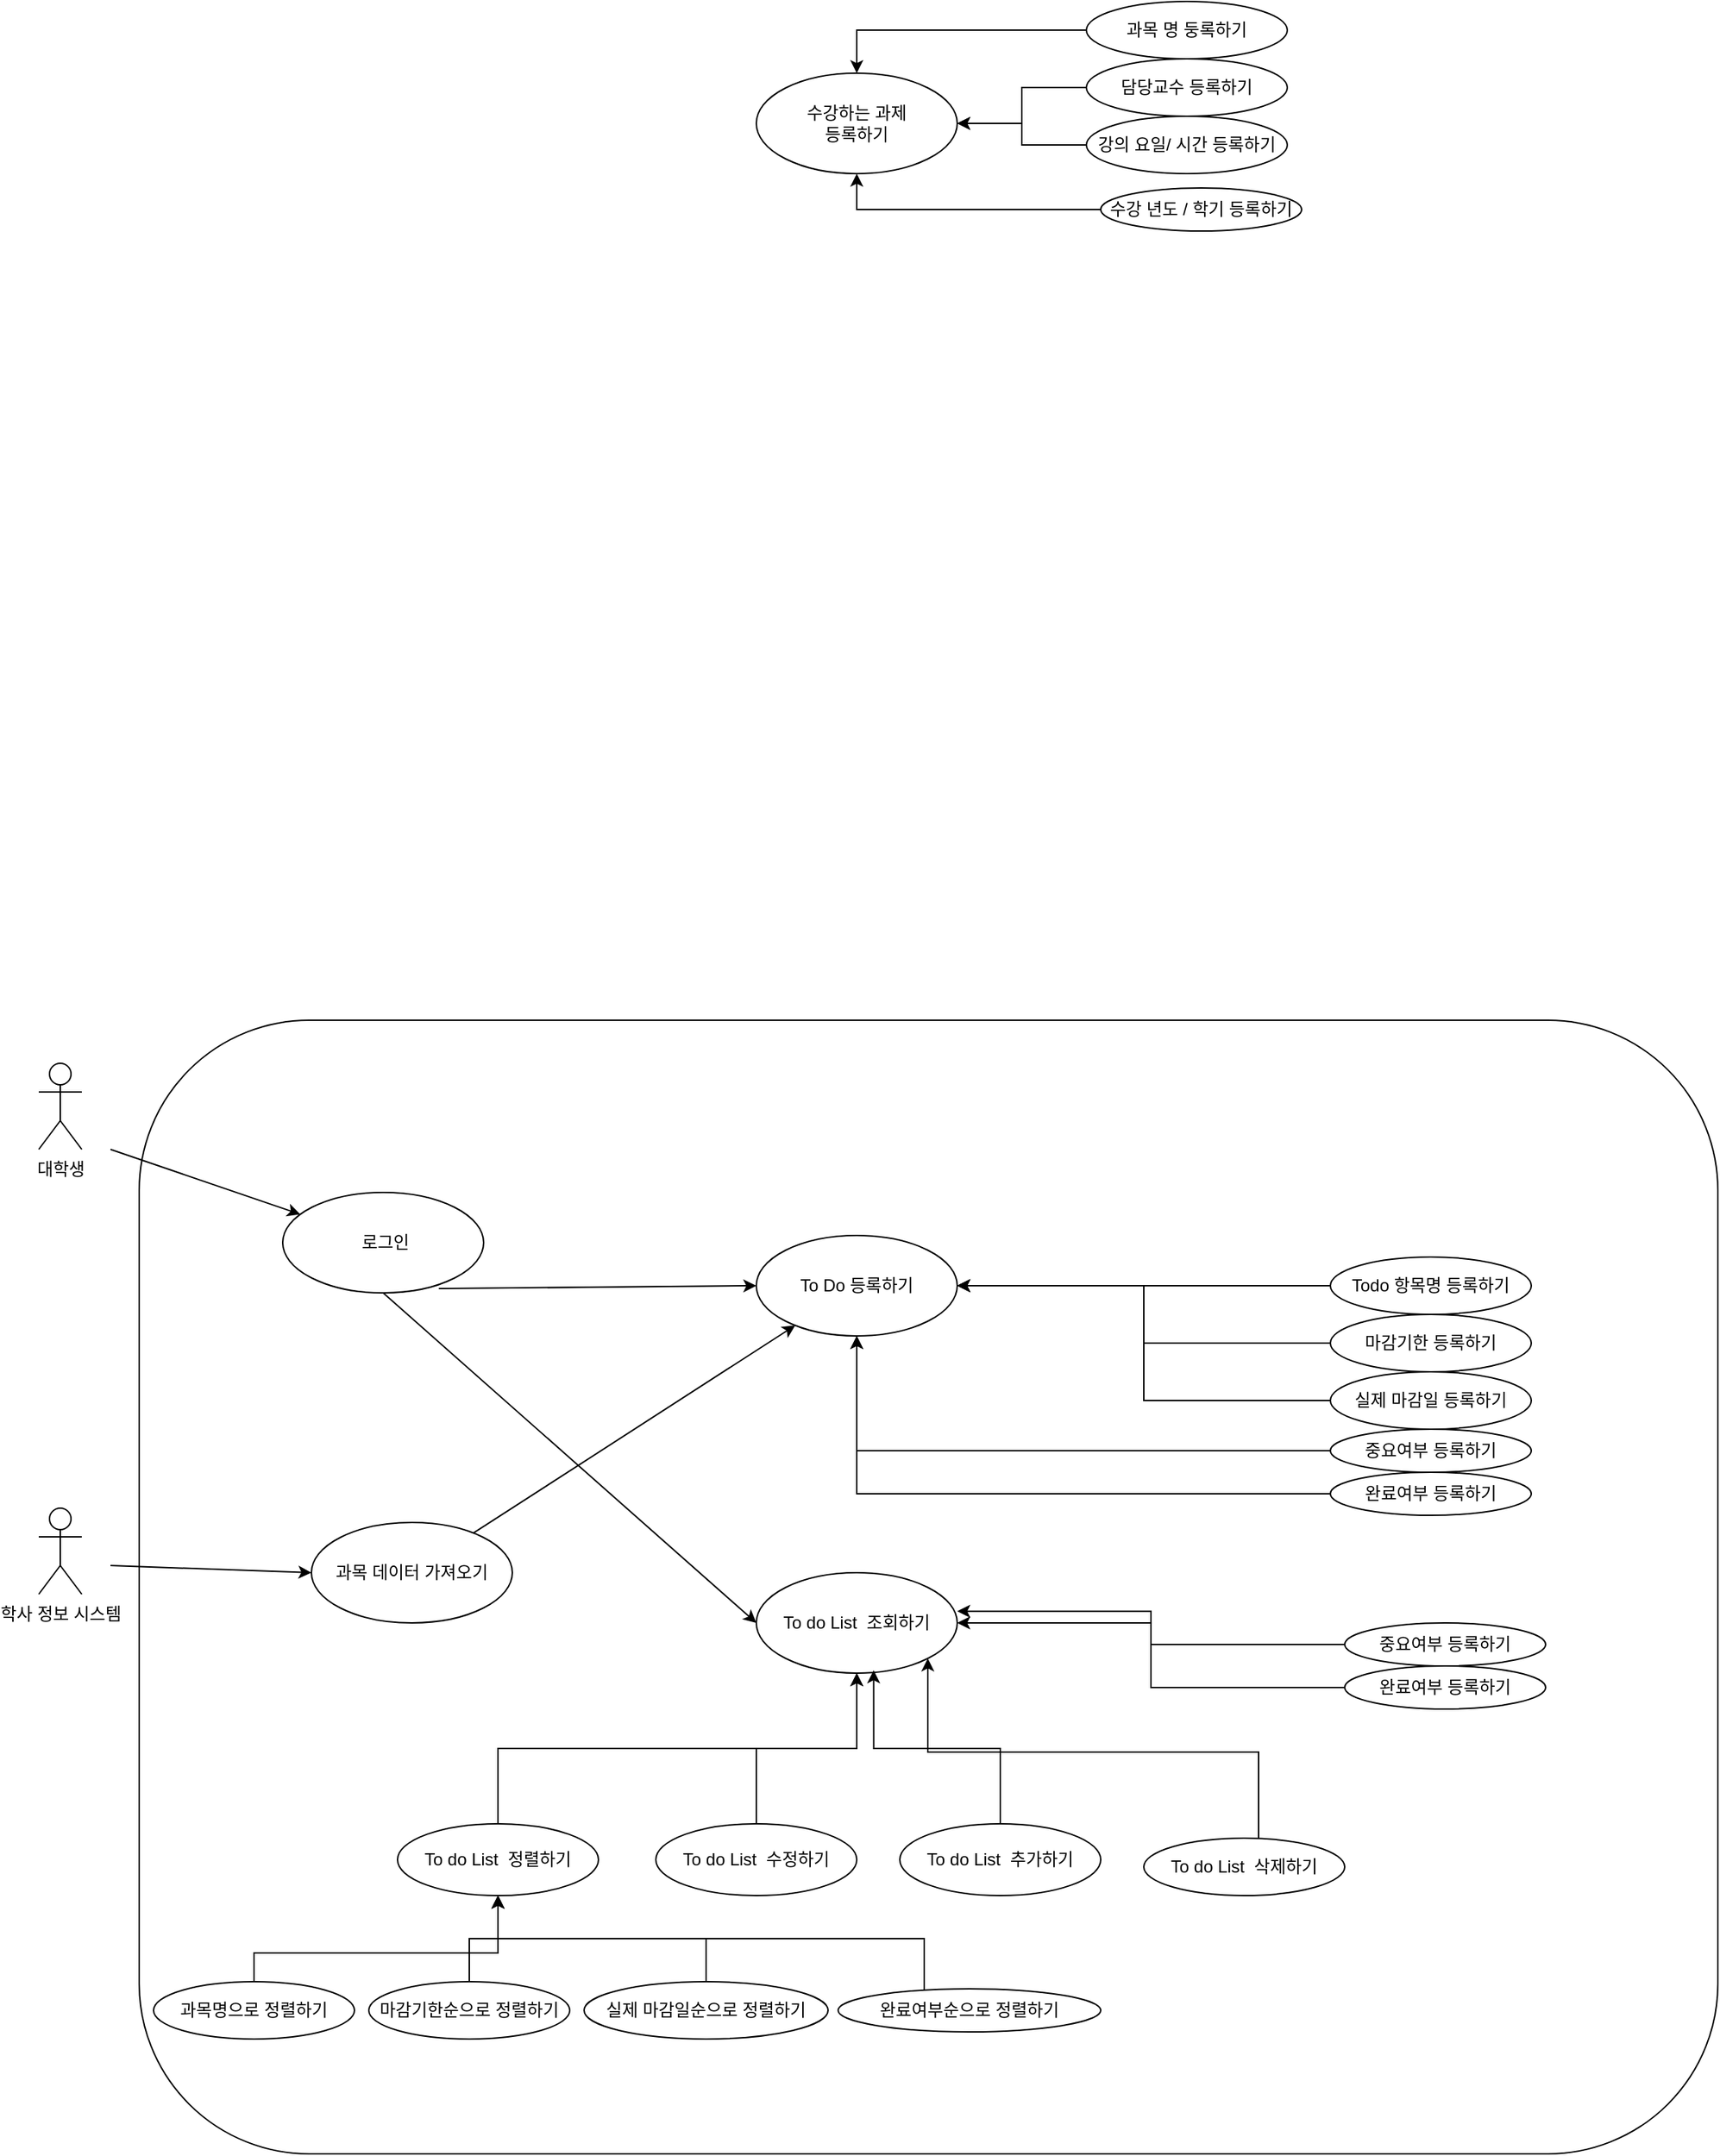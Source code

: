 <mxfile version="24.8.4">
  <diagram name="페이지-1" id="hXn3ez5PrBHBoCTHGb-N">
    <mxGraphModel dx="1500" dy="1965" grid="1" gridSize="10" guides="1" tooltips="1" connect="1" arrows="1" fold="1" page="1" pageScale="1" pageWidth="827" pageHeight="1169" math="0" shadow="0">
      <root>
        <mxCell id="0" />
        <mxCell id="1" parent="0" />
        <mxCell id="JOlXU6-3wr15zM9Gxf06-84" value="" style="rounded=1;whiteSpace=wrap;html=1;" vertex="1" parent="1">
          <mxGeometry x="210" y="130" width="1100" height="790" as="geometry" />
        </mxCell>
        <mxCell id="h4gwQPKFGp30rWanmRoc-1" value="대학생" style="shape=umlActor;verticalLabelPosition=bottom;verticalAlign=top;html=1;outlineConnect=0;" parent="1" vertex="1">
          <mxGeometry x="140" y="160" width="30" height="60" as="geometry" />
        </mxCell>
        <mxCell id="JOlXU6-3wr15zM9Gxf06-2" value="&amp;nbsp;로그인" style="ellipse;whiteSpace=wrap;html=1;" vertex="1" parent="1">
          <mxGeometry x="310" y="250" width="140" height="70" as="geometry" />
        </mxCell>
        <mxCell id="JOlXU6-3wr15zM9Gxf06-5" value="" style="endArrow=classic;html=1;rounded=0;" edge="1" parent="1" target="JOlXU6-3wr15zM9Gxf06-2">
          <mxGeometry width="50" height="50" relative="1" as="geometry">
            <mxPoint x="190" y="220" as="sourcePoint" />
            <mxPoint x="200" y="210" as="targetPoint" />
          </mxGeometry>
        </mxCell>
        <mxCell id="JOlXU6-3wr15zM9Gxf06-6" value="학사 정보 시스템&lt;div&gt;&lt;br&gt;&lt;/div&gt;" style="shape=umlActor;verticalLabelPosition=bottom;verticalAlign=top;html=1;outlineConnect=0;" vertex="1" parent="1">
          <mxGeometry x="140" y="470" width="30" height="60" as="geometry" />
        </mxCell>
        <mxCell id="JOlXU6-3wr15zM9Gxf06-9" value="수강하는 과제&lt;br&gt;등록하기" style="ellipse;whiteSpace=wrap;html=1;" vertex="1" parent="1">
          <mxGeometry x="640" y="-530" width="140" height="70" as="geometry" />
        </mxCell>
        <mxCell id="JOlXU6-3wr15zM9Gxf06-10" value="To Do 등록하기" style="ellipse;whiteSpace=wrap;html=1;" vertex="1" parent="1">
          <mxGeometry x="640" y="280" width="140" height="70" as="geometry" />
        </mxCell>
        <mxCell id="JOlXU6-3wr15zM9Gxf06-11" value="To do List&amp;nbsp; 조회하기" style="ellipse;whiteSpace=wrap;html=1;" vertex="1" parent="1">
          <mxGeometry x="640" y="515" width="140" height="70" as="geometry" />
        </mxCell>
        <mxCell id="JOlXU6-3wr15zM9Gxf06-13" value="" style="endArrow=classic;html=1;rounded=0;entryX=0;entryY=0.5;entryDx=0;entryDy=0;exitX=0.777;exitY=0.957;exitDx=0;exitDy=0;exitPerimeter=0;" edge="1" parent="1" source="JOlXU6-3wr15zM9Gxf06-2" target="JOlXU6-3wr15zM9Gxf06-10">
          <mxGeometry width="50" height="50" relative="1" as="geometry">
            <mxPoint x="430" y="320" as="sourcePoint" />
            <mxPoint x="580" y="367" as="targetPoint" />
          </mxGeometry>
        </mxCell>
        <mxCell id="JOlXU6-3wr15zM9Gxf06-14" value="" style="endArrow=classic;html=1;rounded=0;entryX=0;entryY=0.5;entryDx=0;entryDy=0;" edge="1" parent="1" target="JOlXU6-3wr15zM9Gxf06-11">
          <mxGeometry width="50" height="50" relative="1" as="geometry">
            <mxPoint x="380" y="320" as="sourcePoint" />
            <mxPoint x="530" y="367" as="targetPoint" />
          </mxGeometry>
        </mxCell>
        <mxCell id="JOlXU6-3wr15zM9Gxf06-23" style="edgeStyle=orthogonalEdgeStyle;rounded=0;orthogonalLoop=1;jettySize=auto;html=1;" edge="1" parent="1" source="JOlXU6-3wr15zM9Gxf06-16" target="JOlXU6-3wr15zM9Gxf06-9">
          <mxGeometry relative="1" as="geometry" />
        </mxCell>
        <mxCell id="JOlXU6-3wr15zM9Gxf06-16" value="과목 명 둥록하기" style="ellipse;whiteSpace=wrap;html=1;" vertex="1" parent="1">
          <mxGeometry x="870" y="-580" width="140" height="40" as="geometry" />
        </mxCell>
        <mxCell id="JOlXU6-3wr15zM9Gxf06-24" style="edgeStyle=orthogonalEdgeStyle;rounded=0;orthogonalLoop=1;jettySize=auto;html=1;" edge="1" parent="1" source="JOlXU6-3wr15zM9Gxf06-18" target="JOlXU6-3wr15zM9Gxf06-9">
          <mxGeometry relative="1" as="geometry" />
        </mxCell>
        <mxCell id="JOlXU6-3wr15zM9Gxf06-18" value="담당교수 등록하기" style="ellipse;whiteSpace=wrap;html=1;" vertex="1" parent="1">
          <mxGeometry x="870" y="-540" width="140" height="40" as="geometry" />
        </mxCell>
        <mxCell id="JOlXU6-3wr15zM9Gxf06-29" style="edgeStyle=orthogonalEdgeStyle;rounded=0;orthogonalLoop=1;jettySize=auto;html=1;" edge="1" parent="1" source="JOlXU6-3wr15zM9Gxf06-19" target="JOlXU6-3wr15zM9Gxf06-9">
          <mxGeometry relative="1" as="geometry" />
        </mxCell>
        <mxCell id="JOlXU6-3wr15zM9Gxf06-19" value="강의 요일/ 시간 등록하기" style="ellipse;whiteSpace=wrap;html=1;" vertex="1" parent="1">
          <mxGeometry x="870" y="-500" width="140" height="40" as="geometry" />
        </mxCell>
        <mxCell id="JOlXU6-3wr15zM9Gxf06-28" style="edgeStyle=orthogonalEdgeStyle;rounded=0;orthogonalLoop=1;jettySize=auto;html=1;" edge="1" parent="1" source="JOlXU6-3wr15zM9Gxf06-20" target="JOlXU6-3wr15zM9Gxf06-9">
          <mxGeometry relative="1" as="geometry" />
        </mxCell>
        <mxCell id="JOlXU6-3wr15zM9Gxf06-20" value="수강 년도 / 학기 등록하기" style="ellipse;whiteSpace=wrap;html=1;" vertex="1" parent="1">
          <mxGeometry x="880" y="-450" width="140" height="30" as="geometry" />
        </mxCell>
        <mxCell id="JOlXU6-3wr15zM9Gxf06-34" value="Todo 항목명 등록하기" style="ellipse;whiteSpace=wrap;html=1;" vertex="1" parent="1">
          <mxGeometry x="1040" y="295" width="140" height="40" as="geometry" />
        </mxCell>
        <mxCell id="JOlXU6-3wr15zM9Gxf06-35" style="edgeStyle=orthogonalEdgeStyle;rounded=0;orthogonalLoop=1;jettySize=auto;html=1;" edge="1" source="JOlXU6-3wr15zM9Gxf06-36" parent="1" target="JOlXU6-3wr15zM9Gxf06-10">
          <mxGeometry relative="1" as="geometry">
            <mxPoint x="950" y="380" as="targetPoint" />
          </mxGeometry>
        </mxCell>
        <mxCell id="JOlXU6-3wr15zM9Gxf06-36" value="마감기한 등록하기" style="ellipse;whiteSpace=wrap;html=1;" vertex="1" parent="1">
          <mxGeometry x="1040" y="335" width="140" height="40" as="geometry" />
        </mxCell>
        <mxCell id="JOlXU6-3wr15zM9Gxf06-37" style="edgeStyle=orthogonalEdgeStyle;rounded=0;orthogonalLoop=1;jettySize=auto;html=1;entryX=1;entryY=0.5;entryDx=0;entryDy=0;" edge="1" source="JOlXU6-3wr15zM9Gxf06-38" parent="1" target="JOlXU6-3wr15zM9Gxf06-10">
          <mxGeometry relative="1" as="geometry">
            <mxPoint x="950" y="380" as="targetPoint" />
          </mxGeometry>
        </mxCell>
        <mxCell id="JOlXU6-3wr15zM9Gxf06-38" value="실제 마감일 등록하기" style="ellipse;whiteSpace=wrap;html=1;" vertex="1" parent="1">
          <mxGeometry x="1040" y="375" width="140" height="40" as="geometry" />
        </mxCell>
        <mxCell id="JOlXU6-3wr15zM9Gxf06-50" style="edgeStyle=orthogonalEdgeStyle;rounded=0;orthogonalLoop=1;jettySize=auto;html=1;exitX=0;exitY=0.5;exitDx=0;exitDy=0;" edge="1" parent="1" source="JOlXU6-3wr15zM9Gxf06-39" target="JOlXU6-3wr15zM9Gxf06-10">
          <mxGeometry relative="1" as="geometry">
            <mxPoint x="760" y="420" as="targetPoint" />
          </mxGeometry>
        </mxCell>
        <mxCell id="JOlXU6-3wr15zM9Gxf06-39" value="완료여부 등록하기" style="ellipse;whiteSpace=wrap;html=1;" vertex="1" parent="1">
          <mxGeometry x="1040" y="445" width="140" height="30" as="geometry" />
        </mxCell>
        <mxCell id="JOlXU6-3wr15zM9Gxf06-41" style="edgeStyle=orthogonalEdgeStyle;rounded=0;orthogonalLoop=1;jettySize=auto;html=1;" edge="1" source="JOlXU6-3wr15zM9Gxf06-34" parent="1" target="JOlXU6-3wr15zM9Gxf06-10">
          <mxGeometry relative="1" as="geometry">
            <mxPoint x="880" y="345" as="targetPoint" />
            <Array as="points">
              <mxPoint x="780" y="300" />
              <mxPoint x="780" y="300" />
            </Array>
          </mxGeometry>
        </mxCell>
        <mxCell id="JOlXU6-3wr15zM9Gxf06-42" value="과목 데이터 가져오기" style="ellipse;whiteSpace=wrap;html=1;" vertex="1" parent="1">
          <mxGeometry x="330" y="480" width="140" height="70" as="geometry" />
        </mxCell>
        <mxCell id="JOlXU6-3wr15zM9Gxf06-43" value="" style="endArrow=classic;html=1;rounded=0;entryX=0;entryY=0.5;entryDx=0;entryDy=0;" edge="1" parent="1" target="JOlXU6-3wr15zM9Gxf06-42">
          <mxGeometry width="50" height="50" relative="1" as="geometry">
            <mxPoint x="190" y="510" as="sourcePoint" />
            <mxPoint x="340" y="557" as="targetPoint" />
          </mxGeometry>
        </mxCell>
        <mxCell id="JOlXU6-3wr15zM9Gxf06-44" value="" style="endArrow=classic;html=1;rounded=0;" edge="1" parent="1" source="JOlXU6-3wr15zM9Gxf06-42" target="JOlXU6-3wr15zM9Gxf06-10">
          <mxGeometry width="50" height="50" relative="1" as="geometry">
            <mxPoint x="470" y="510" as="sourcePoint" />
            <mxPoint x="610" y="515" as="targetPoint" />
          </mxGeometry>
        </mxCell>
        <mxCell id="JOlXU6-3wr15zM9Gxf06-51" value="중요여부 등록하기" style="ellipse;whiteSpace=wrap;html=1;" vertex="1" parent="1">
          <mxGeometry x="1040" y="415" width="140" height="30" as="geometry" />
        </mxCell>
        <mxCell id="JOlXU6-3wr15zM9Gxf06-52" style="edgeStyle=orthogonalEdgeStyle;rounded=0;orthogonalLoop=1;jettySize=auto;html=1;exitX=0;exitY=0.5;exitDx=0;exitDy=0;" edge="1" source="JOlXU6-3wr15zM9Gxf06-51" parent="1" target="JOlXU6-3wr15zM9Gxf06-10">
          <mxGeometry relative="1" as="geometry">
            <mxPoint x="910" y="320" as="targetPoint" />
          </mxGeometry>
        </mxCell>
        <mxCell id="JOlXU6-3wr15zM9Gxf06-56" value="중요여부 등록하기" style="ellipse;whiteSpace=wrap;html=1;" vertex="1" parent="1">
          <mxGeometry x="1050" y="550" width="140" height="30" as="geometry" />
        </mxCell>
        <mxCell id="JOlXU6-3wr15zM9Gxf06-57" style="edgeStyle=orthogonalEdgeStyle;rounded=0;orthogonalLoop=1;jettySize=auto;html=1;entryX=1;entryY=0.384;entryDx=0;entryDy=0;entryPerimeter=0;" edge="1" parent="1" source="JOlXU6-3wr15zM9Gxf06-56" target="JOlXU6-3wr15zM9Gxf06-11">
          <mxGeometry relative="1" as="geometry" />
        </mxCell>
        <mxCell id="JOlXU6-3wr15zM9Gxf06-62" style="edgeStyle=orthogonalEdgeStyle;rounded=0;orthogonalLoop=1;jettySize=auto;html=1;" edge="1" parent="1" source="JOlXU6-3wr15zM9Gxf06-58" target="JOlXU6-3wr15zM9Gxf06-11">
          <mxGeometry relative="1" as="geometry">
            <Array as="points">
              <mxPoint x="915" y="595" />
              <mxPoint x="915" y="550" />
            </Array>
          </mxGeometry>
        </mxCell>
        <mxCell id="JOlXU6-3wr15zM9Gxf06-58" value="완료여부 등록하기" style="ellipse;whiteSpace=wrap;html=1;" vertex="1" parent="1">
          <mxGeometry x="1050" y="580" width="140" height="30" as="geometry" />
        </mxCell>
        <mxCell id="JOlXU6-3wr15zM9Gxf06-68" style="edgeStyle=orthogonalEdgeStyle;rounded=0;orthogonalLoop=1;jettySize=auto;html=1;exitX=0.5;exitY=0;exitDx=0;exitDy=0;entryX=0.5;entryY=1;entryDx=0;entryDy=0;" edge="1" parent="1" source="JOlXU6-3wr15zM9Gxf06-64" target="JOlXU6-3wr15zM9Gxf06-11">
          <mxGeometry relative="1" as="geometry" />
        </mxCell>
        <mxCell id="JOlXU6-3wr15zM9Gxf06-64" value="To do List&amp;nbsp; 수정하기" style="ellipse;whiteSpace=wrap;html=1;" vertex="1" parent="1">
          <mxGeometry x="570" y="690" width="140" height="50" as="geometry" />
        </mxCell>
        <mxCell id="JOlXU6-3wr15zM9Gxf06-65" value="To do List&amp;nbsp; 추가하기" style="ellipse;whiteSpace=wrap;html=1;" vertex="1" parent="1">
          <mxGeometry x="740" y="690" width="140" height="50" as="geometry" />
        </mxCell>
        <mxCell id="JOlXU6-3wr15zM9Gxf06-70" style="edgeStyle=orthogonalEdgeStyle;rounded=0;orthogonalLoop=1;jettySize=auto;html=1;entryX=1;entryY=1;entryDx=0;entryDy=0;" edge="1" parent="1" source="JOlXU6-3wr15zM9Gxf06-67" target="JOlXU6-3wr15zM9Gxf06-11">
          <mxGeometry relative="1" as="geometry">
            <Array as="points">
              <mxPoint x="990" y="640" />
              <mxPoint x="760" y="640" />
            </Array>
          </mxGeometry>
        </mxCell>
        <mxCell id="JOlXU6-3wr15zM9Gxf06-67" value="To do List&amp;nbsp; 삭제하기" style="ellipse;whiteSpace=wrap;html=1;" vertex="1" parent="1">
          <mxGeometry x="910" y="700" width="140" height="40" as="geometry" />
        </mxCell>
        <mxCell id="JOlXU6-3wr15zM9Gxf06-69" style="edgeStyle=orthogonalEdgeStyle;rounded=0;orthogonalLoop=1;jettySize=auto;html=1;entryX=0.584;entryY=0.971;entryDx=0;entryDy=0;entryPerimeter=0;" edge="1" parent="1" source="JOlXU6-3wr15zM9Gxf06-65" target="JOlXU6-3wr15zM9Gxf06-11">
          <mxGeometry relative="1" as="geometry" />
        </mxCell>
        <mxCell id="JOlXU6-3wr15zM9Gxf06-72" style="edgeStyle=orthogonalEdgeStyle;rounded=0;orthogonalLoop=1;jettySize=auto;html=1;exitX=0.5;exitY=0;exitDx=0;exitDy=0;entryX=0.5;entryY=1;entryDx=0;entryDy=0;" edge="1" parent="1" source="JOlXU6-3wr15zM9Gxf06-71" target="JOlXU6-3wr15zM9Gxf06-11">
          <mxGeometry relative="1" as="geometry" />
        </mxCell>
        <mxCell id="JOlXU6-3wr15zM9Gxf06-71" value="To do List&amp;nbsp; 정렬하기" style="ellipse;whiteSpace=wrap;html=1;" vertex="1" parent="1">
          <mxGeometry x="390" y="690" width="140" height="50" as="geometry" />
        </mxCell>
        <mxCell id="JOlXU6-3wr15zM9Gxf06-78" style="edgeStyle=orthogonalEdgeStyle;rounded=0;orthogonalLoop=1;jettySize=auto;html=1;" edge="1" parent="1" source="JOlXU6-3wr15zM9Gxf06-74" target="JOlXU6-3wr15zM9Gxf06-71">
          <mxGeometry relative="1" as="geometry">
            <Array as="points">
              <mxPoint x="290" y="780" />
              <mxPoint x="460" y="780" />
            </Array>
          </mxGeometry>
        </mxCell>
        <mxCell id="JOlXU6-3wr15zM9Gxf06-74" value="과목명으로 정렬하기" style="ellipse;whiteSpace=wrap;html=1;" vertex="1" parent="1">
          <mxGeometry x="220" y="800" width="140" height="40" as="geometry" />
        </mxCell>
        <mxCell id="JOlXU6-3wr15zM9Gxf06-79" style="edgeStyle=orthogonalEdgeStyle;rounded=0;orthogonalLoop=1;jettySize=auto;html=1;" edge="1" parent="1" source="JOlXU6-3wr15zM9Gxf06-75" target="JOlXU6-3wr15zM9Gxf06-71">
          <mxGeometry relative="1" as="geometry" />
        </mxCell>
        <mxCell id="JOlXU6-3wr15zM9Gxf06-75" value="마감기한순으로 정렬하기" style="ellipse;whiteSpace=wrap;html=1;" vertex="1" parent="1">
          <mxGeometry x="370" y="800" width="140" height="40" as="geometry" />
        </mxCell>
        <mxCell id="JOlXU6-3wr15zM9Gxf06-80" style="edgeStyle=orthogonalEdgeStyle;rounded=0;orthogonalLoop=1;jettySize=auto;html=1;" edge="1" parent="1" source="JOlXU6-3wr15zM9Gxf06-76" target="JOlXU6-3wr15zM9Gxf06-71">
          <mxGeometry relative="1" as="geometry" />
        </mxCell>
        <mxCell id="JOlXU6-3wr15zM9Gxf06-76" value="실제 마감일순으로 정렬하기" style="ellipse;whiteSpace=wrap;html=1;" vertex="1" parent="1">
          <mxGeometry x="520" y="800" width="170" height="40" as="geometry" />
        </mxCell>
        <mxCell id="JOlXU6-3wr15zM9Gxf06-81" style="edgeStyle=orthogonalEdgeStyle;rounded=0;orthogonalLoop=1;jettySize=auto;html=1;" edge="1" parent="1" source="JOlXU6-3wr15zM9Gxf06-77" target="JOlXU6-3wr15zM9Gxf06-71">
          <mxGeometry relative="1" as="geometry">
            <Array as="points">
              <mxPoint x="757" y="770" />
              <mxPoint x="460" y="770" />
            </Array>
          </mxGeometry>
        </mxCell>
        <mxCell id="JOlXU6-3wr15zM9Gxf06-77" value="완료여부순으로 정렬하기" style="ellipse;whiteSpace=wrap;html=1;" vertex="1" parent="1">
          <mxGeometry x="697" y="805" width="183" height="30" as="geometry" />
        </mxCell>
      </root>
    </mxGraphModel>
  </diagram>
</mxfile>
